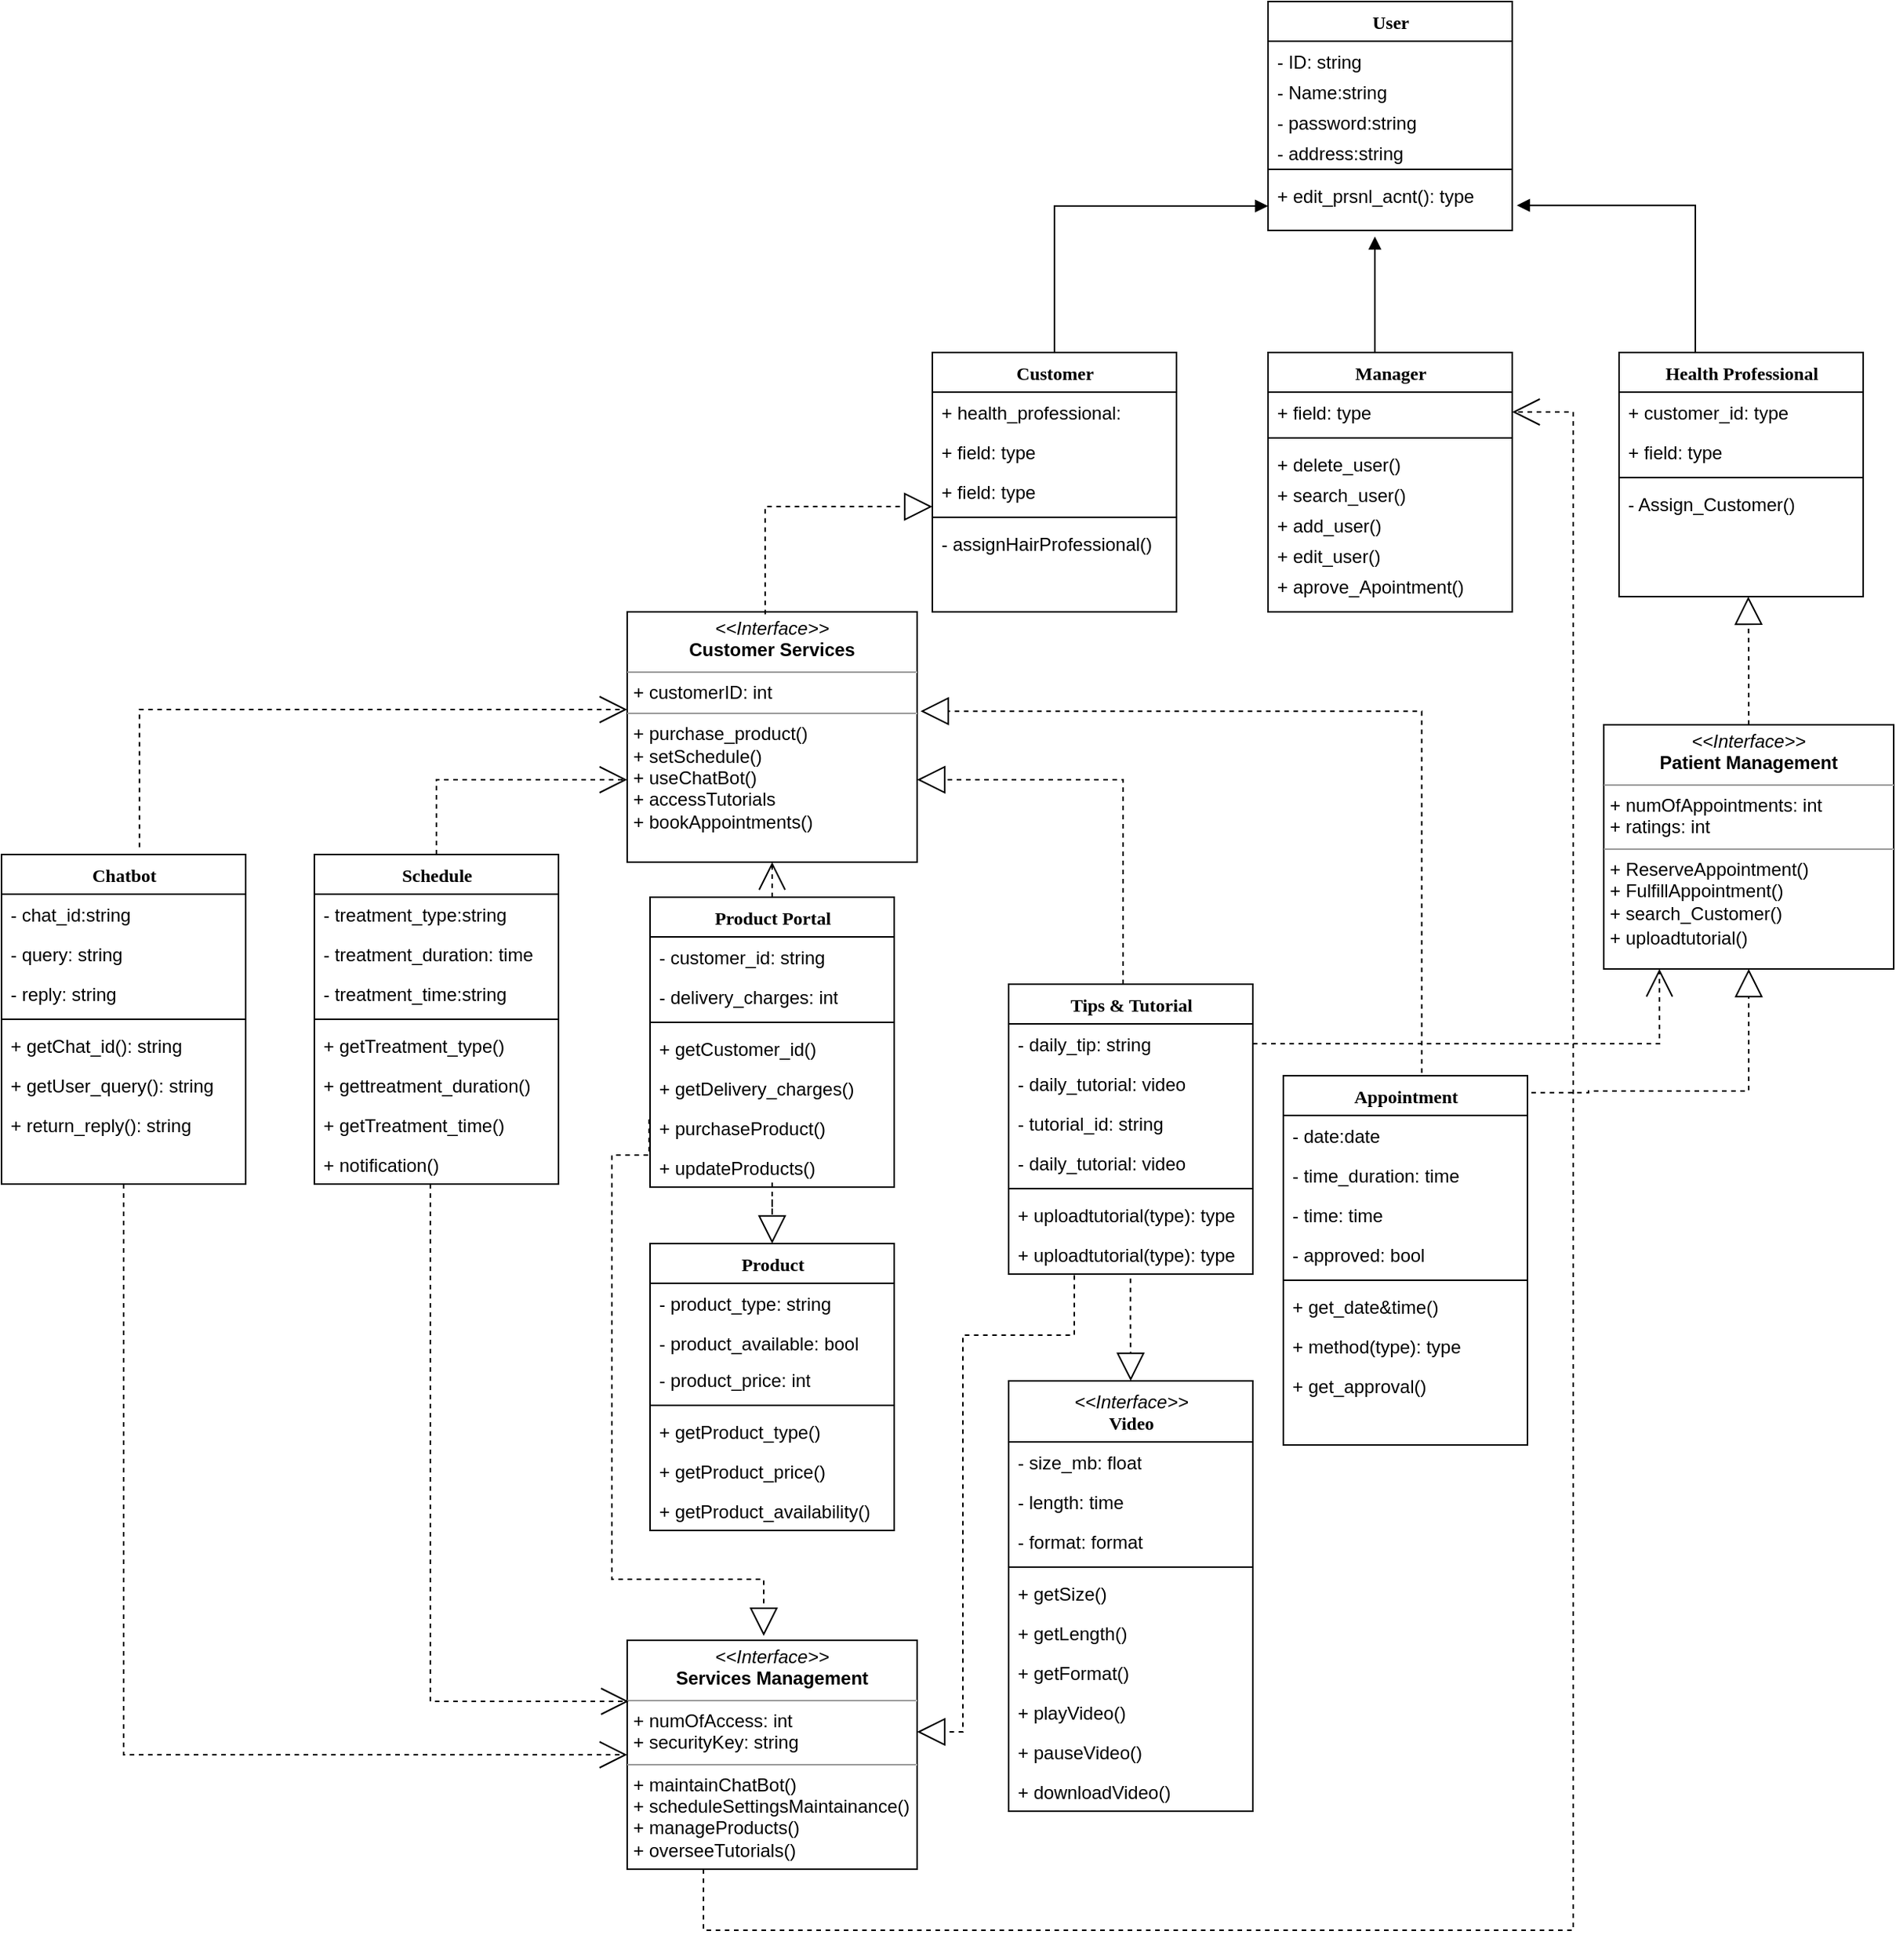 <mxfile version="17.4.2" type="device"><diagram name="Page-1" id="6133507b-19e7-1e82-6fc7-422aa6c4b21f"><mxGraphModel dx="3230" dy="1918" grid="1" gridSize="10" guides="1" tooltips="1" connect="1" arrows="1" fold="1" page="1" pageScale="1" pageWidth="1100" pageHeight="850" background="none" math="0" shadow="0"><root><mxCell id="0"/><mxCell id="1" parent="0"/><mxCell id="b94bc138ca980ef-13" style="edgeStyle=orthogonalEdgeStyle;rounded=0;html=1;dashed=1;labelBackgroundColor=none;startArrow=none;startFill=0;startSize=8;endArrow=open;endFill=0;endSize=16;fontFamily=Verdana;fontSize=12;" parent="1" source="235556782a83e6d0-1" target="b94bc138ca980ef-1" edge="1"><mxGeometry relative="1" as="geometry"><Array as="points"><mxPoint x="115" y="336"/></Array></mxGeometry></mxCell><mxCell id="235556782a83e6d0-1" value="Schedule" style="swimlane;html=1;fontStyle=1;align=center;verticalAlign=top;childLayout=stackLayout;horizontal=1;startSize=26;horizontalStack=0;resizeParent=1;resizeLast=0;collapsible=1;marginBottom=0;swimlaneFillColor=#ffffff;rounded=0;shadow=0;comic=0;labelBackgroundColor=none;strokeWidth=1;fillColor=none;fontFamily=Verdana;fontSize=12" parent="1" vertex="1"><mxGeometry x="35" y="385" width="160" height="216" as="geometry"/></mxCell><mxCell id="235556782a83e6d0-2" value="- treatment_type:string" style="text;html=1;strokeColor=none;fillColor=none;align=left;verticalAlign=top;spacingLeft=4;spacingRight=4;whiteSpace=wrap;overflow=hidden;rotatable=0;points=[[0,0.5],[1,0.5]];portConstraint=eastwest;" parent="235556782a83e6d0-1" vertex="1"><mxGeometry y="26" width="160" height="26" as="geometry"/></mxCell><mxCell id="235556782a83e6d0-3" value="- treatment_duration: time" style="text;html=1;strokeColor=none;fillColor=none;align=left;verticalAlign=top;spacingLeft=4;spacingRight=4;whiteSpace=wrap;overflow=hidden;rotatable=0;points=[[0,0.5],[1,0.5]];portConstraint=eastwest;" parent="235556782a83e6d0-1" vertex="1"><mxGeometry y="52" width="160" height="26" as="geometry"/></mxCell><mxCell id="SAJhgn7mND8M64vDgkWB-83" value="- treatment_time:string" style="text;html=1;strokeColor=none;fillColor=none;align=left;verticalAlign=top;spacingLeft=4;spacingRight=4;whiteSpace=wrap;overflow=hidden;rotatable=0;points=[[0,0.5],[1,0.5]];portConstraint=eastwest;" parent="235556782a83e6d0-1" vertex="1"><mxGeometry y="78" width="160" height="26" as="geometry"/></mxCell><mxCell id="235556782a83e6d0-6" value="" style="line;html=1;strokeWidth=1;fillColor=none;align=left;verticalAlign=middle;spacingTop=-1;spacingLeft=3;spacingRight=3;rotatable=0;labelPosition=right;points=[];portConstraint=eastwest;" parent="235556782a83e6d0-1" vertex="1"><mxGeometry y="104" width="160" height="8" as="geometry"/></mxCell><mxCell id="SAJhgn7mND8M64vDgkWB-84" value="+ getTreatment_type()" style="text;html=1;strokeColor=none;fillColor=none;align=left;verticalAlign=top;spacingLeft=4;spacingRight=4;whiteSpace=wrap;overflow=hidden;rotatable=0;points=[[0,0.5],[1,0.5]];portConstraint=eastwest;" parent="235556782a83e6d0-1" vertex="1"><mxGeometry y="112" width="160" height="26" as="geometry"/></mxCell><mxCell id="SAJhgn7mND8M64vDgkWB-85" value="+ gettreatment_duration()" style="text;html=1;strokeColor=none;fillColor=none;align=left;verticalAlign=top;spacingLeft=4;spacingRight=4;whiteSpace=wrap;overflow=hidden;rotatable=0;points=[[0,0.5],[1,0.5]];portConstraint=eastwest;" parent="235556782a83e6d0-1" vertex="1"><mxGeometry y="138" width="160" height="26" as="geometry"/></mxCell><mxCell id="SAJhgn7mND8M64vDgkWB-86" value="+ getTreatment_time()" style="text;html=1;strokeColor=none;fillColor=none;align=left;verticalAlign=top;spacingLeft=4;spacingRight=4;whiteSpace=wrap;overflow=hidden;rotatable=0;points=[[0,0.5],[1,0.5]];portConstraint=eastwest;" parent="235556782a83e6d0-1" vertex="1"><mxGeometry y="164" width="160" height="26" as="geometry"/></mxCell><mxCell id="235556782a83e6d0-7" value="+ notification()" style="text;html=1;strokeColor=none;fillColor=none;align=left;verticalAlign=top;spacingLeft=4;spacingRight=4;whiteSpace=wrap;overflow=hidden;rotatable=0;points=[[0,0.5],[1,0.5]];portConstraint=eastwest;" parent="235556782a83e6d0-1" vertex="1"><mxGeometry y="190" width="160" height="26" as="geometry"/></mxCell><mxCell id="78961159f06e98e8-43" value="Appointment" style="swimlane;html=1;fontStyle=1;align=center;verticalAlign=top;childLayout=stackLayout;horizontal=1;startSize=26;horizontalStack=0;resizeParent=1;resizeLast=0;collapsible=1;marginBottom=0;swimlaneFillColor=#ffffff;rounded=0;shadow=0;comic=0;labelBackgroundColor=none;strokeWidth=1;fillColor=none;fontFamily=Verdana;fontSize=12" parent="1" vertex="1"><mxGeometry x="670" y="530" width="160" height="242" as="geometry"/></mxCell><mxCell id="78961159f06e98e8-44" value="- date:date&amp;nbsp;" style="text;html=1;strokeColor=none;fillColor=none;align=left;verticalAlign=top;spacingLeft=4;spacingRight=4;whiteSpace=wrap;overflow=hidden;rotatable=0;points=[[0,0.5],[1,0.5]];portConstraint=eastwest;" parent="78961159f06e98e8-43" vertex="1"><mxGeometry y="26" width="160" height="26" as="geometry"/></mxCell><mxCell id="78961159f06e98e8-45" value="- time_duration: time" style="text;html=1;strokeColor=none;fillColor=none;align=left;verticalAlign=top;spacingLeft=4;spacingRight=4;whiteSpace=wrap;overflow=hidden;rotatable=0;points=[[0,0.5],[1,0.5]];portConstraint=eastwest;" parent="78961159f06e98e8-43" vertex="1"><mxGeometry y="52" width="160" height="26" as="geometry"/></mxCell><mxCell id="SAJhgn7mND8M64vDgkWB-46" value="- time: time" style="text;html=1;strokeColor=none;fillColor=none;align=left;verticalAlign=top;spacingLeft=4;spacingRight=4;whiteSpace=wrap;overflow=hidden;rotatable=0;points=[[0,0.5],[1,0.5]];portConstraint=eastwest;" parent="78961159f06e98e8-43" vertex="1"><mxGeometry y="78" width="160" height="26" as="geometry"/></mxCell><mxCell id="SAJhgn7mND8M64vDgkWB-48" value="- approved: bool" style="text;html=1;strokeColor=none;fillColor=none;align=left;verticalAlign=top;spacingLeft=4;spacingRight=4;whiteSpace=wrap;overflow=hidden;rotatable=0;points=[[0,0.5],[1,0.5]];portConstraint=eastwest;" parent="78961159f06e98e8-43" vertex="1"><mxGeometry y="104" width="160" height="26" as="geometry"/></mxCell><mxCell id="78961159f06e98e8-51" value="" style="line;html=1;strokeWidth=1;fillColor=none;align=left;verticalAlign=middle;spacingTop=-1;spacingLeft=3;spacingRight=3;rotatable=0;labelPosition=right;points=[];portConstraint=eastwest;" parent="78961159f06e98e8-43" vertex="1"><mxGeometry y="130" width="160" height="8" as="geometry"/></mxCell><mxCell id="78961159f06e98e8-52" value="+ get_date&amp;amp;time()" style="text;html=1;strokeColor=none;fillColor=none;align=left;verticalAlign=top;spacingLeft=4;spacingRight=4;whiteSpace=wrap;overflow=hidden;rotatable=0;points=[[0,0.5],[1,0.5]];portConstraint=eastwest;" parent="78961159f06e98e8-43" vertex="1"><mxGeometry y="138" width="160" height="26" as="geometry"/></mxCell><mxCell id="b94bc138ca980ef-2" value="+ method(type): type" style="text;html=1;strokeColor=none;fillColor=none;align=left;verticalAlign=top;spacingLeft=4;spacingRight=4;whiteSpace=wrap;overflow=hidden;rotatable=0;points=[[0,0.5],[1,0.5]];portConstraint=eastwest;" parent="78961159f06e98e8-43" vertex="1"><mxGeometry y="164" width="160" height="26" as="geometry"/></mxCell><mxCell id="b94bc138ca980ef-3" value="+ get_approval()" style="text;html=1;strokeColor=none;fillColor=none;align=left;verticalAlign=top;spacingLeft=4;spacingRight=4;whiteSpace=wrap;overflow=hidden;rotatable=0;points=[[0,0.5],[1,0.5]];portConstraint=eastwest;" parent="78961159f06e98e8-43" vertex="1"><mxGeometry y="190" width="160" height="26" as="geometry"/></mxCell><mxCell id="b94bc138ca980ef-12" style="edgeStyle=orthogonalEdgeStyle;rounded=0;html=1;dashed=1;labelBackgroundColor=none;startArrow=none;startFill=0;startSize=8;endArrow=open;endFill=0;endSize=16;fontFamily=Verdana;fontSize=12;" parent="1" source="78961159f06e98e8-69" target="b94bc138ca980ef-1" edge="1"><mxGeometry relative="1" as="geometry"/></mxCell><mxCell id="78961159f06e98e8-69" value="Product Portal" style="swimlane;html=1;fontStyle=1;align=center;verticalAlign=top;childLayout=stackLayout;horizontal=1;startSize=26;horizontalStack=0;resizeParent=1;resizeLast=0;collapsible=1;marginBottom=0;swimlaneFillColor=#ffffff;rounded=0;shadow=0;comic=0;labelBackgroundColor=none;strokeWidth=1;fillColor=none;fontFamily=Verdana;fontSize=12" parent="1" vertex="1"><mxGeometry x="255" y="413" width="160" height="190" as="geometry"/></mxCell><mxCell id="SAJhgn7mND8M64vDgkWB-41" value="- customer_id: string" style="text;html=1;strokeColor=none;fillColor=none;align=left;verticalAlign=top;spacingLeft=4;spacingRight=4;whiteSpace=wrap;overflow=hidden;rotatable=0;points=[[0,0.5],[1,0.5]];portConstraint=eastwest;" parent="78961159f06e98e8-69" vertex="1"><mxGeometry y="26" width="160" height="26" as="geometry"/></mxCell><mxCell id="SAJhgn7mND8M64vDgkWB-87" value="- delivery_charges: int" style="text;html=1;strokeColor=none;fillColor=none;align=left;verticalAlign=top;spacingLeft=4;spacingRight=4;whiteSpace=wrap;overflow=hidden;rotatable=0;points=[[0,0.5],[1,0.5]];portConstraint=eastwest;" parent="78961159f06e98e8-69" vertex="1"><mxGeometry y="52" width="160" height="26" as="geometry"/></mxCell><mxCell id="78961159f06e98e8-77" value="" style="line;html=1;strokeWidth=1;fillColor=none;align=left;verticalAlign=middle;spacingTop=-1;spacingLeft=3;spacingRight=3;rotatable=0;labelPosition=right;points=[];portConstraint=eastwest;" parent="78961159f06e98e8-69" vertex="1"><mxGeometry y="78" width="160" height="8" as="geometry"/></mxCell><mxCell id="SAJhgn7mND8M64vDgkWB-90" value="+ getCustomer_id()" style="text;html=1;strokeColor=none;fillColor=none;align=left;verticalAlign=top;spacingLeft=4;spacingRight=4;whiteSpace=wrap;overflow=hidden;rotatable=0;points=[[0,0.5],[1,0.5]];portConstraint=eastwest;" parent="78961159f06e98e8-69" vertex="1"><mxGeometry y="86" width="160" height="26" as="geometry"/></mxCell><mxCell id="SAJhgn7mND8M64vDgkWB-88" value="+ getDelivery_charges()" style="text;html=1;strokeColor=none;fillColor=none;align=left;verticalAlign=top;spacingLeft=4;spacingRight=4;whiteSpace=wrap;overflow=hidden;rotatable=0;points=[[0,0.5],[1,0.5]];portConstraint=eastwest;" parent="78961159f06e98e8-69" vertex="1"><mxGeometry y="112" width="160" height="26" as="geometry"/></mxCell><mxCell id="qt4i3fewGOeBp_hVppGC-7" value="+ purchaseProduct()" style="text;html=1;strokeColor=none;fillColor=none;align=left;verticalAlign=top;spacingLeft=4;spacingRight=4;whiteSpace=wrap;overflow=hidden;rotatable=0;points=[[0,0.5],[1,0.5]];portConstraint=eastwest;" vertex="1" parent="78961159f06e98e8-69"><mxGeometry y="138" width="160" height="26" as="geometry"/></mxCell><mxCell id="qt4i3fewGOeBp_hVppGC-8" value="+ updateProducts()" style="text;html=1;strokeColor=none;fillColor=none;align=left;verticalAlign=top;spacingLeft=4;spacingRight=4;whiteSpace=wrap;overflow=hidden;rotatable=0;points=[[0,0.5],[1,0.5]];portConstraint=eastwest;" vertex="1" parent="78961159f06e98e8-69"><mxGeometry y="164" width="160" height="26" as="geometry"/></mxCell><mxCell id="b94bc138ca980ef-11" style="edgeStyle=orthogonalEdgeStyle;rounded=0;html=1;dashed=1;labelBackgroundColor=none;startArrow=none;startFill=0;startSize=8;endArrow=block;endFill=0;endSize=16;fontFamily=Verdana;fontSize=12;" parent="1" source="78961159f06e98e8-108" target="b94bc138ca980ef-1" edge="1"><mxGeometry relative="1" as="geometry"><Array as="points"><mxPoint x="565" y="336"/></Array></mxGeometry></mxCell><mxCell id="78961159f06e98e8-108" value="Tips &amp;amp; Tutorial" style="swimlane;html=1;fontStyle=1;align=center;verticalAlign=top;childLayout=stackLayout;horizontal=1;startSize=26;horizontalStack=0;resizeParent=1;resizeLast=0;collapsible=1;marginBottom=0;swimlaneFillColor=#ffffff;rounded=0;shadow=0;comic=0;labelBackgroundColor=none;strokeWidth=1;fillColor=none;fontFamily=Verdana;fontSize=12" parent="1" vertex="1"><mxGeometry x="490" y="470" width="160" height="190" as="geometry"/></mxCell><mxCell id="78961159f06e98e8-109" value="- daily_tip: string" style="text;html=1;strokeColor=none;fillColor=none;align=left;verticalAlign=top;spacingLeft=4;spacingRight=4;whiteSpace=wrap;overflow=hidden;rotatable=0;points=[[0,0.5],[1,0.5]];portConstraint=eastwest;" parent="78961159f06e98e8-108" vertex="1"><mxGeometry y="26" width="160" height="26" as="geometry"/></mxCell><mxCell id="78961159f06e98e8-110" value="- daily_tutorial: video" style="text;html=1;strokeColor=none;fillColor=none;align=left;verticalAlign=top;spacingLeft=4;spacingRight=4;whiteSpace=wrap;overflow=hidden;rotatable=0;points=[[0,0.5],[1,0.5]];portConstraint=eastwest;" parent="78961159f06e98e8-108" vertex="1"><mxGeometry y="52" width="160" height="26" as="geometry"/></mxCell><mxCell id="SAJhgn7mND8M64vDgkWB-50" value="- tutorial_id: string" style="text;html=1;strokeColor=none;fillColor=none;align=left;verticalAlign=top;spacingLeft=4;spacingRight=4;whiteSpace=wrap;overflow=hidden;rotatable=0;points=[[0,0.5],[1,0.5]];portConstraint=eastwest;" parent="78961159f06e98e8-108" vertex="1"><mxGeometry y="78" width="160" height="26" as="geometry"/></mxCell><mxCell id="SAJhgn7mND8M64vDgkWB-49" value="- daily_tutorial: video" style="text;html=1;strokeColor=none;fillColor=none;align=left;verticalAlign=top;spacingLeft=4;spacingRight=4;whiteSpace=wrap;overflow=hidden;rotatable=0;points=[[0,0.5],[1,0.5]];portConstraint=eastwest;" parent="78961159f06e98e8-108" vertex="1"><mxGeometry y="104" width="160" height="26" as="geometry"/></mxCell><mxCell id="78961159f06e98e8-116" value="" style="line;html=1;strokeWidth=1;fillColor=none;align=left;verticalAlign=middle;spacingTop=-1;spacingLeft=3;spacingRight=3;rotatable=0;labelPosition=right;points=[];portConstraint=eastwest;" parent="78961159f06e98e8-108" vertex="1"><mxGeometry y="130" width="160" height="8" as="geometry"/></mxCell><mxCell id="78961159f06e98e8-117" value="+ uploadtutorial(type): type" style="text;html=1;strokeColor=none;fillColor=none;align=left;verticalAlign=top;spacingLeft=4;spacingRight=4;whiteSpace=wrap;overflow=hidden;rotatable=0;points=[[0,0.5],[1,0.5]];portConstraint=eastwest;" parent="78961159f06e98e8-108" vertex="1"><mxGeometry y="138" width="160" height="26" as="geometry"/></mxCell><mxCell id="SAJhgn7mND8M64vDgkWB-51" value="+ uploadtutorial(type): type" style="text;html=1;strokeColor=none;fillColor=none;align=left;verticalAlign=top;spacingLeft=4;spacingRight=4;whiteSpace=wrap;overflow=hidden;rotatable=0;points=[[0,0.5],[1,0.5]];portConstraint=eastwest;" parent="78961159f06e98e8-108" vertex="1"><mxGeometry y="164" width="160" height="26" as="geometry"/></mxCell><mxCell id="b94bc138ca980ef-1" value="&lt;p style=&quot;margin: 0px ; margin-top: 4px ; text-align: center&quot;&gt;&lt;i&gt;&amp;lt;&amp;lt;Interface&amp;gt;&amp;gt;&lt;/i&gt;&lt;br&gt;&lt;b&gt;Customer Services&lt;/b&gt;&lt;/p&gt;&lt;hr size=&quot;1&quot;&gt;&lt;p style=&quot;margin: 0px ; margin-left: 4px&quot;&gt;+ customerID: int&lt;br&gt;&lt;/p&gt;&lt;hr size=&quot;1&quot;&gt;&lt;p style=&quot;margin: 0px ; margin-left: 4px&quot;&gt;+ purchase_product()&lt;br&gt;+ setSchedule()&lt;/p&gt;&lt;p style=&quot;margin: 0px ; margin-left: 4px&quot;&gt;+ useChatBot()&lt;/p&gt;&lt;p style=&quot;margin: 0px ; margin-left: 4px&quot;&gt;+ accessTutorials&lt;/p&gt;&lt;p style=&quot;margin: 0px ; margin-left: 4px&quot;&gt;+ bookAppointments()&lt;/p&gt;" style="verticalAlign=top;align=left;overflow=fill;fontSize=12;fontFamily=Helvetica;html=1;rounded=0;shadow=0;comic=0;labelBackgroundColor=none;strokeWidth=1" parent="1" vertex="1"><mxGeometry x="240" y="226" width="190" height="164" as="geometry"/></mxCell><mxCell id="SAJhgn7mND8M64vDgkWB-8" value="Customer" style="swimlane;html=1;fontStyle=1;align=center;verticalAlign=top;childLayout=stackLayout;horizontal=1;startSize=26;horizontalStack=0;resizeParent=1;resizeLast=0;collapsible=1;marginBottom=0;swimlaneFillColor=#ffffff;rounded=0;shadow=0;comic=0;labelBackgroundColor=none;strokeWidth=1;fillColor=none;fontFamily=Verdana;fontSize=12" parent="1" vertex="1"><mxGeometry x="440" y="56" width="160" height="170" as="geometry"/></mxCell><mxCell id="SAJhgn7mND8M64vDgkWB-9" value="+ health_professional:&amp;nbsp;" style="text;html=1;strokeColor=none;fillColor=none;align=left;verticalAlign=top;spacingLeft=4;spacingRight=4;whiteSpace=wrap;overflow=hidden;rotatable=0;points=[[0,0.5],[1,0.5]];portConstraint=eastwest;" parent="SAJhgn7mND8M64vDgkWB-8" vertex="1"><mxGeometry y="26" width="160" height="26" as="geometry"/></mxCell><mxCell id="SAJhgn7mND8M64vDgkWB-10" value="+ field: type" style="text;html=1;strokeColor=none;fillColor=none;align=left;verticalAlign=top;spacingLeft=4;spacingRight=4;whiteSpace=wrap;overflow=hidden;rotatable=0;points=[[0,0.5],[1,0.5]];portConstraint=eastwest;" parent="SAJhgn7mND8M64vDgkWB-8" vertex="1"><mxGeometry y="52" width="160" height="26" as="geometry"/></mxCell><mxCell id="SAJhgn7mND8M64vDgkWB-11" value="+ field: type" style="text;html=1;strokeColor=none;fillColor=none;align=left;verticalAlign=top;spacingLeft=4;spacingRight=4;whiteSpace=wrap;overflow=hidden;rotatable=0;points=[[0,0.5],[1,0.5]];portConstraint=eastwest;" parent="SAJhgn7mND8M64vDgkWB-8" vertex="1"><mxGeometry y="78" width="160" height="26" as="geometry"/></mxCell><mxCell id="SAJhgn7mND8M64vDgkWB-12" value="" style="line;html=1;strokeWidth=1;fillColor=none;align=left;verticalAlign=middle;spacingTop=-1;spacingLeft=3;spacingRight=3;rotatable=0;labelPosition=right;points=[];portConstraint=eastwest;" parent="SAJhgn7mND8M64vDgkWB-8" vertex="1"><mxGeometry y="104" width="160" height="8" as="geometry"/></mxCell><mxCell id="SAJhgn7mND8M64vDgkWB-13" value="- assignHairProfessional()" style="text;html=1;strokeColor=none;fillColor=none;align=left;verticalAlign=top;spacingLeft=4;spacingRight=4;whiteSpace=wrap;overflow=hidden;rotatable=0;points=[[0,0.5],[1,0.5]];portConstraint=eastwest;" parent="SAJhgn7mND8M64vDgkWB-8" vertex="1"><mxGeometry y="112" width="160" height="26" as="geometry"/></mxCell><mxCell id="SAJhgn7mND8M64vDgkWB-15" value="Manager" style="swimlane;html=1;fontStyle=1;align=center;verticalAlign=top;childLayout=stackLayout;horizontal=1;startSize=26;horizontalStack=0;resizeParent=1;resizeLast=0;collapsible=1;marginBottom=0;swimlaneFillColor=#ffffff;rounded=0;shadow=0;comic=0;labelBackgroundColor=none;strokeWidth=1;fillColor=none;fontFamily=Verdana;fontSize=12" parent="1" vertex="1"><mxGeometry x="660" y="56" width="160" height="170" as="geometry"/></mxCell><mxCell id="SAJhgn7mND8M64vDgkWB-16" value="+ field: type" style="text;html=1;strokeColor=none;fillColor=none;align=left;verticalAlign=top;spacingLeft=4;spacingRight=4;whiteSpace=wrap;overflow=hidden;rotatable=0;points=[[0,0.5],[1,0.5]];portConstraint=eastwest;" parent="SAJhgn7mND8M64vDgkWB-15" vertex="1"><mxGeometry y="26" width="160" height="26" as="geometry"/></mxCell><mxCell id="SAJhgn7mND8M64vDgkWB-17" value="" style="line;html=1;strokeWidth=1;fillColor=none;align=left;verticalAlign=middle;spacingTop=-1;spacingLeft=3;spacingRight=3;rotatable=0;labelPosition=right;points=[];portConstraint=eastwest;" parent="SAJhgn7mND8M64vDgkWB-15" vertex="1"><mxGeometry y="52" width="160" height="8" as="geometry"/></mxCell><mxCell id="SAJhgn7mND8M64vDgkWB-36" value="+ delete_user()" style="text;html=1;strokeColor=none;fillColor=none;align=left;verticalAlign=top;spacingLeft=4;spacingRight=4;whiteSpace=wrap;overflow=hidden;rotatable=0;points=[[0,0.5],[1,0.5]];portConstraint=eastwest;" parent="SAJhgn7mND8M64vDgkWB-15" vertex="1"><mxGeometry y="60" width="160" height="20" as="geometry"/></mxCell><mxCell id="SAJhgn7mND8M64vDgkWB-37" value="+ search_user()" style="text;html=1;strokeColor=none;fillColor=none;align=left;verticalAlign=top;spacingLeft=4;spacingRight=4;whiteSpace=wrap;overflow=hidden;rotatable=0;points=[[0,0.5],[1,0.5]];portConstraint=eastwest;" parent="SAJhgn7mND8M64vDgkWB-15" vertex="1"><mxGeometry y="80" width="160" height="20" as="geometry"/></mxCell><mxCell id="SAJhgn7mND8M64vDgkWB-31" value="+ add_user()" style="text;html=1;strokeColor=none;fillColor=none;align=left;verticalAlign=top;spacingLeft=4;spacingRight=4;whiteSpace=wrap;overflow=hidden;rotatable=0;points=[[0,0.5],[1,0.5]];portConstraint=eastwest;" parent="SAJhgn7mND8M64vDgkWB-15" vertex="1"><mxGeometry y="100" width="160" height="20" as="geometry"/></mxCell><mxCell id="SAJhgn7mND8M64vDgkWB-30" value="+ edit_user()" style="text;html=1;strokeColor=none;fillColor=none;align=left;verticalAlign=top;spacingLeft=4;spacingRight=4;whiteSpace=wrap;overflow=hidden;rotatable=0;points=[[0,0.5],[1,0.5]];portConstraint=eastwest;" parent="SAJhgn7mND8M64vDgkWB-15" vertex="1"><mxGeometry y="120" width="160" height="20" as="geometry"/></mxCell><mxCell id="SAJhgn7mND8M64vDgkWB-69" value="+ aprove_Apointment()" style="text;html=1;strokeColor=none;fillColor=none;align=left;verticalAlign=top;spacingLeft=4;spacingRight=4;whiteSpace=wrap;overflow=hidden;rotatable=0;points=[[0,0.5],[1,0.5]];portConstraint=eastwest;" parent="SAJhgn7mND8M64vDgkWB-15" vertex="1"><mxGeometry y="140" width="160" height="20" as="geometry"/></mxCell><mxCell id="SAJhgn7mND8M64vDgkWB-19" value="Health Professional" style="swimlane;html=1;fontStyle=1;align=center;verticalAlign=top;childLayout=stackLayout;horizontal=1;startSize=26;horizontalStack=0;resizeParent=1;resizeLast=0;collapsible=1;marginBottom=0;swimlaneFillColor=#ffffff;rounded=0;shadow=0;comic=0;labelBackgroundColor=none;strokeWidth=1;fillColor=none;fontFamily=Verdana;fontSize=12" parent="1" vertex="1"><mxGeometry x="890" y="56" width="160" height="160" as="geometry"/></mxCell><mxCell id="SAJhgn7mND8M64vDgkWB-20" value="+ customer_id: type" style="text;html=1;strokeColor=none;fillColor=none;align=left;verticalAlign=top;spacingLeft=4;spacingRight=4;whiteSpace=wrap;overflow=hidden;rotatable=0;points=[[0,0.5],[1,0.5]];portConstraint=eastwest;" parent="SAJhgn7mND8M64vDgkWB-19" vertex="1"><mxGeometry y="26" width="160" height="26" as="geometry"/></mxCell><mxCell id="SAJhgn7mND8M64vDgkWB-21" value="+ field: type" style="text;html=1;strokeColor=none;fillColor=none;align=left;verticalAlign=top;spacingLeft=4;spacingRight=4;whiteSpace=wrap;overflow=hidden;rotatable=0;points=[[0,0.5],[1,0.5]];portConstraint=eastwest;" parent="SAJhgn7mND8M64vDgkWB-19" vertex="1"><mxGeometry y="52" width="160" height="26" as="geometry"/></mxCell><mxCell id="SAJhgn7mND8M64vDgkWB-22" value="" style="line;html=1;strokeWidth=1;fillColor=none;align=left;verticalAlign=middle;spacingTop=-1;spacingLeft=3;spacingRight=3;rotatable=0;labelPosition=right;points=[];portConstraint=eastwest;" parent="SAJhgn7mND8M64vDgkWB-19" vertex="1"><mxGeometry y="78" width="160" height="8" as="geometry"/></mxCell><mxCell id="SAJhgn7mND8M64vDgkWB-93" value="- Assign_Customer()" style="text;html=1;strokeColor=none;fillColor=none;align=left;verticalAlign=top;spacingLeft=4;spacingRight=4;whiteSpace=wrap;overflow=hidden;rotatable=0;points=[[0,0.5],[1,0.5]];portConstraint=eastwest;" parent="SAJhgn7mND8M64vDgkWB-19" vertex="1"><mxGeometry y="86" width="160" height="26" as="geometry"/></mxCell><mxCell id="SAJhgn7mND8M64vDgkWB-24" value="User" style="swimlane;html=1;fontStyle=1;align=center;verticalAlign=top;childLayout=stackLayout;horizontal=1;startSize=26;horizontalStack=0;resizeParent=1;resizeLast=0;collapsible=1;marginBottom=0;swimlaneFillColor=#ffffff;rounded=0;shadow=0;comic=0;labelBackgroundColor=none;strokeWidth=1;fillColor=none;fontFamily=Verdana;fontSize=12" parent="1" vertex="1"><mxGeometry x="660" y="-174" width="160" height="150" as="geometry"/></mxCell><mxCell id="SAJhgn7mND8M64vDgkWB-25" value="- ID: string" style="text;html=1;strokeColor=none;fillColor=none;align=left;verticalAlign=top;spacingLeft=4;spacingRight=4;whiteSpace=wrap;overflow=hidden;rotatable=0;points=[[0,0.5],[1,0.5]];portConstraint=eastwest;" parent="SAJhgn7mND8M64vDgkWB-24" vertex="1"><mxGeometry y="26" width="160" height="20" as="geometry"/></mxCell><mxCell id="SAJhgn7mND8M64vDgkWB-26" value="- Name:string&amp;nbsp;" style="text;html=1;strokeColor=none;fillColor=none;align=left;verticalAlign=top;spacingLeft=4;spacingRight=4;whiteSpace=wrap;overflow=hidden;rotatable=0;points=[[0,0.5],[1,0.5]];portConstraint=eastwest;" parent="SAJhgn7mND8M64vDgkWB-24" vertex="1"><mxGeometry y="46" width="160" height="20" as="geometry"/></mxCell><mxCell id="SAJhgn7mND8M64vDgkWB-27" value="- password:string&amp;nbsp;" style="text;html=1;strokeColor=none;fillColor=none;align=left;verticalAlign=top;spacingLeft=4;spacingRight=4;whiteSpace=wrap;overflow=hidden;rotatable=0;points=[[0,0.5],[1,0.5]];portConstraint=eastwest;" parent="SAJhgn7mND8M64vDgkWB-24" vertex="1"><mxGeometry y="66" width="160" height="20" as="geometry"/></mxCell><mxCell id="SAJhgn7mND8M64vDgkWB-28" value="- address:string" style="text;html=1;strokeColor=none;fillColor=none;align=left;verticalAlign=top;spacingLeft=4;spacingRight=4;whiteSpace=wrap;overflow=hidden;rotatable=0;points=[[0,0.5],[1,0.5]];portConstraint=eastwest;" parent="SAJhgn7mND8M64vDgkWB-24" vertex="1"><mxGeometry y="86" width="160" height="20" as="geometry"/></mxCell><mxCell id="SAJhgn7mND8M64vDgkWB-29" value="" style="line;html=1;strokeWidth=1;fillColor=none;align=left;verticalAlign=middle;spacingTop=-1;spacingLeft=3;spacingRight=3;rotatable=0;labelPosition=right;points=[];portConstraint=eastwest;" parent="SAJhgn7mND8M64vDgkWB-24" vertex="1"><mxGeometry y="106" width="160" height="8" as="geometry"/></mxCell><mxCell id="SAJhgn7mND8M64vDgkWB-34" value="+ edit_prsnl_acnt(): type" style="text;html=1;strokeColor=none;fillColor=none;align=left;verticalAlign=top;spacingLeft=4;spacingRight=4;whiteSpace=wrap;overflow=hidden;rotatable=0;points=[[0,0.5],[1,0.5]];portConstraint=eastwest;" parent="SAJhgn7mND8M64vDgkWB-24" vertex="1"><mxGeometry y="114" width="160" height="20" as="geometry"/></mxCell><mxCell id="qt4i3fewGOeBp_hVppGC-24" value="" style="endArrow=block;endFill=1;html=1;edgeStyle=orthogonalEdgeStyle;align=left;verticalAlign=top;rounded=0;exitX=0.5;exitY=0;exitDx=0;exitDy=0;" edge="1" parent="SAJhgn7mND8M64vDgkWB-24"><mxGeometry x="-1" relative="1" as="geometry"><mxPoint x="70" y="230" as="sourcePoint"/><mxPoint x="70" y="154" as="targetPoint"/><Array as="points"><mxPoint x="70" y="184"/><mxPoint x="70" y="184"/></Array></mxGeometry></mxCell><mxCell id="SAJhgn7mND8M64vDgkWB-53" value="&lt;i style=&quot;border-color: var(--border-color); font-family: Helvetica; font-weight: 400;&quot;&gt;&amp;lt;&amp;lt;Interface&amp;gt;&amp;gt;&lt;br&gt;&lt;/i&gt;Video" style="swimlane;html=1;fontStyle=1;align=center;verticalAlign=top;childLayout=stackLayout;horizontal=1;startSize=40;horizontalStack=0;resizeParent=1;resizeLast=0;collapsible=1;marginBottom=0;swimlaneFillColor=#ffffff;rounded=0;shadow=0;comic=0;labelBackgroundColor=none;strokeWidth=1;fillColor=none;fontFamily=Verdana;fontSize=12" parent="1" vertex="1"><mxGeometry x="490" y="730" width="160" height="282" as="geometry"/></mxCell><mxCell id="SAJhgn7mND8M64vDgkWB-54" value="- size_mb: float" style="text;html=1;strokeColor=none;fillColor=none;align=left;verticalAlign=top;spacingLeft=4;spacingRight=4;whiteSpace=wrap;overflow=hidden;rotatable=0;points=[[0,0.5],[1,0.5]];portConstraint=eastwest;" parent="SAJhgn7mND8M64vDgkWB-53" vertex="1"><mxGeometry y="40" width="160" height="26" as="geometry"/></mxCell><mxCell id="SAJhgn7mND8M64vDgkWB-59" value="- length: time" style="text;html=1;strokeColor=none;fillColor=none;align=left;verticalAlign=top;spacingLeft=4;spacingRight=4;whiteSpace=wrap;overflow=hidden;rotatable=0;points=[[0,0.5],[1,0.5]];portConstraint=eastwest;" parent="SAJhgn7mND8M64vDgkWB-53" vertex="1"><mxGeometry y="66" width="160" height="26" as="geometry"/></mxCell><mxCell id="SAJhgn7mND8M64vDgkWB-55" value="- format: format" style="text;html=1;strokeColor=none;fillColor=none;align=left;verticalAlign=top;spacingLeft=4;spacingRight=4;whiteSpace=wrap;overflow=hidden;rotatable=0;points=[[0,0.5],[1,0.5]];portConstraint=eastwest;" parent="SAJhgn7mND8M64vDgkWB-53" vertex="1"><mxGeometry y="92" width="160" height="26" as="geometry"/></mxCell><mxCell id="SAJhgn7mND8M64vDgkWB-56" value="" style="line;html=1;strokeWidth=1;fillColor=none;align=left;verticalAlign=middle;spacingTop=-1;spacingLeft=3;spacingRight=3;rotatable=0;labelPosition=right;points=[];portConstraint=eastwest;" parent="SAJhgn7mND8M64vDgkWB-53" vertex="1"><mxGeometry y="118" width="160" height="8" as="geometry"/></mxCell><mxCell id="SAJhgn7mND8M64vDgkWB-57" value="+ getSize()" style="text;html=1;strokeColor=none;fillColor=none;align=left;verticalAlign=top;spacingLeft=4;spacingRight=4;whiteSpace=wrap;overflow=hidden;rotatable=0;points=[[0,0.5],[1,0.5]];portConstraint=eastwest;" parent="SAJhgn7mND8M64vDgkWB-53" vertex="1"><mxGeometry y="126" width="160" height="26" as="geometry"/></mxCell><mxCell id="SAJhgn7mND8M64vDgkWB-60" value="+ getLength()" style="text;html=1;strokeColor=none;fillColor=none;align=left;verticalAlign=top;spacingLeft=4;spacingRight=4;whiteSpace=wrap;overflow=hidden;rotatable=0;points=[[0,0.5],[1,0.5]];portConstraint=eastwest;" parent="SAJhgn7mND8M64vDgkWB-53" vertex="1"><mxGeometry y="152" width="160" height="26" as="geometry"/></mxCell><mxCell id="SAJhgn7mND8M64vDgkWB-61" value="+ getFormat()" style="text;html=1;strokeColor=none;fillColor=none;align=left;verticalAlign=top;spacingLeft=4;spacingRight=4;whiteSpace=wrap;overflow=hidden;rotatable=0;points=[[0,0.5],[1,0.5]];portConstraint=eastwest;" parent="SAJhgn7mND8M64vDgkWB-53" vertex="1"><mxGeometry y="178" width="160" height="26" as="geometry"/></mxCell><mxCell id="SAJhgn7mND8M64vDgkWB-100" value="+ playVideo()" style="text;html=1;strokeColor=none;fillColor=none;align=left;verticalAlign=top;spacingLeft=4;spacingRight=4;whiteSpace=wrap;overflow=hidden;rotatable=0;points=[[0,0.5],[1,0.5]];portConstraint=eastwest;" parent="SAJhgn7mND8M64vDgkWB-53" vertex="1"><mxGeometry y="204" width="160" height="26" as="geometry"/></mxCell><mxCell id="SAJhgn7mND8M64vDgkWB-101" value="+ pauseVideo()" style="text;html=1;strokeColor=none;fillColor=none;align=left;verticalAlign=top;spacingLeft=4;spacingRight=4;whiteSpace=wrap;overflow=hidden;rotatable=0;points=[[0,0.5],[1,0.5]];portConstraint=eastwest;" parent="SAJhgn7mND8M64vDgkWB-53" vertex="1"><mxGeometry y="230" width="160" height="26" as="geometry"/></mxCell><mxCell id="SAJhgn7mND8M64vDgkWB-102" value="+ downloadVideo()" style="text;html=1;strokeColor=none;fillColor=none;align=left;verticalAlign=top;spacingLeft=4;spacingRight=4;whiteSpace=wrap;overflow=hidden;rotatable=0;points=[[0,0.5],[1,0.5]];portConstraint=eastwest;" parent="SAJhgn7mND8M64vDgkWB-53" vertex="1"><mxGeometry y="256" width="160" height="26" as="geometry"/></mxCell><mxCell id="SAJhgn7mND8M64vDgkWB-63" value="Chatbot" style="swimlane;html=1;fontStyle=1;align=center;verticalAlign=top;childLayout=stackLayout;horizontal=1;startSize=26;horizontalStack=0;resizeParent=1;resizeLast=0;collapsible=1;marginBottom=0;swimlaneFillColor=#ffffff;rounded=0;shadow=0;comic=0;labelBackgroundColor=none;strokeWidth=1;fillColor=none;fontFamily=Verdana;fontSize=12" parent="1" vertex="1"><mxGeometry x="-170" y="385" width="160" height="216" as="geometry"/></mxCell><mxCell id="SAJhgn7mND8M64vDgkWB-64" value="- chat_id:string&amp;nbsp;" style="text;html=1;strokeColor=none;fillColor=none;align=left;verticalAlign=top;spacingLeft=4;spacingRight=4;whiteSpace=wrap;overflow=hidden;rotatable=0;points=[[0,0.5],[1,0.5]];portConstraint=eastwest;" parent="SAJhgn7mND8M64vDgkWB-63" vertex="1"><mxGeometry y="26" width="160" height="26" as="geometry"/></mxCell><mxCell id="SAJhgn7mND8M64vDgkWB-65" value="- query: string" style="text;html=1;strokeColor=none;fillColor=none;align=left;verticalAlign=top;spacingLeft=4;spacingRight=4;whiteSpace=wrap;overflow=hidden;rotatable=0;points=[[0,0.5],[1,0.5]];portConstraint=eastwest;" parent="SAJhgn7mND8M64vDgkWB-63" vertex="1"><mxGeometry y="52" width="160" height="26" as="geometry"/></mxCell><mxCell id="SAJhgn7mND8M64vDgkWB-80" value="- reply: string" style="text;html=1;strokeColor=none;fillColor=none;align=left;verticalAlign=top;spacingLeft=4;spacingRight=4;whiteSpace=wrap;overflow=hidden;rotatable=0;points=[[0,0.5],[1,0.5]];portConstraint=eastwest;" parent="SAJhgn7mND8M64vDgkWB-63" vertex="1"><mxGeometry y="78" width="160" height="26" as="geometry"/></mxCell><mxCell id="SAJhgn7mND8M64vDgkWB-66" value="" style="line;html=1;strokeWidth=1;fillColor=none;align=left;verticalAlign=middle;spacingTop=-1;spacingLeft=3;spacingRight=3;rotatable=0;labelPosition=right;points=[];portConstraint=eastwest;" parent="SAJhgn7mND8M64vDgkWB-63" vertex="1"><mxGeometry y="104" width="160" height="8" as="geometry"/></mxCell><mxCell id="SAJhgn7mND8M64vDgkWB-67" value="+ getChat_id(): string" style="text;html=1;strokeColor=none;fillColor=none;align=left;verticalAlign=top;spacingLeft=4;spacingRight=4;whiteSpace=wrap;overflow=hidden;rotatable=0;points=[[0,0.5],[1,0.5]];portConstraint=eastwest;" parent="SAJhgn7mND8M64vDgkWB-63" vertex="1"><mxGeometry y="112" width="160" height="26" as="geometry"/></mxCell><mxCell id="SAJhgn7mND8M64vDgkWB-81" value="+ getUser_query(): string" style="text;html=1;strokeColor=none;fillColor=none;align=left;verticalAlign=top;spacingLeft=4;spacingRight=4;whiteSpace=wrap;overflow=hidden;rotatable=0;points=[[0,0.5],[1,0.5]];portConstraint=eastwest;" parent="SAJhgn7mND8M64vDgkWB-63" vertex="1"><mxGeometry y="138" width="160" height="26" as="geometry"/></mxCell><mxCell id="SAJhgn7mND8M64vDgkWB-82" value="+ return_reply(): string" style="text;html=1;strokeColor=none;fillColor=none;align=left;verticalAlign=top;spacingLeft=4;spacingRight=4;whiteSpace=wrap;overflow=hidden;rotatable=0;points=[[0,0.5],[1,0.5]];portConstraint=eastwest;" parent="SAJhgn7mND8M64vDgkWB-63" vertex="1"><mxGeometry y="164" width="160" height="26" as="geometry"/></mxCell><mxCell id="SAJhgn7mND8M64vDgkWB-70" value="Product" style="swimlane;html=1;fontStyle=1;align=center;verticalAlign=top;childLayout=stackLayout;horizontal=1;startSize=26;horizontalStack=0;resizeParent=1;resizeLast=0;collapsible=1;marginBottom=0;swimlaneFillColor=#ffffff;rounded=0;shadow=0;comic=0;labelBackgroundColor=none;strokeWidth=1;fillColor=none;fontFamily=Verdana;fontSize=12" parent="1" vertex="1"><mxGeometry x="255" y="640" width="160" height="188" as="geometry"/></mxCell><mxCell id="SAJhgn7mND8M64vDgkWB-71" value="- product_type: string" style="text;html=1;strokeColor=none;fillColor=none;align=left;verticalAlign=top;spacingLeft=4;spacingRight=4;whiteSpace=wrap;overflow=hidden;rotatable=0;points=[[0,0.5],[1,0.5]];portConstraint=eastwest;" parent="SAJhgn7mND8M64vDgkWB-70" vertex="1"><mxGeometry y="26" width="160" height="26" as="geometry"/></mxCell><mxCell id="SAJhgn7mND8M64vDgkWB-73" value="- product_available: bool" style="text;html=1;strokeColor=none;fillColor=none;align=left;verticalAlign=top;spacingLeft=4;spacingRight=4;whiteSpace=wrap;overflow=hidden;rotatable=0;points=[[0,0.5],[1,0.5]];portConstraint=eastwest;" parent="SAJhgn7mND8M64vDgkWB-70" vertex="1"><mxGeometry y="52" width="160" height="24" as="geometry"/></mxCell><mxCell id="SAJhgn7mND8M64vDgkWB-72" value="- product_price: int" style="text;html=1;strokeColor=none;fillColor=none;align=left;verticalAlign=top;spacingLeft=4;spacingRight=4;whiteSpace=wrap;overflow=hidden;rotatable=0;points=[[0,0.5],[1,0.5]];portConstraint=eastwest;" parent="SAJhgn7mND8M64vDgkWB-70" vertex="1"><mxGeometry y="76" width="160" height="26" as="geometry"/></mxCell><mxCell id="SAJhgn7mND8M64vDgkWB-75" value="" style="line;html=1;strokeWidth=1;fillColor=none;align=left;verticalAlign=middle;spacingTop=-1;spacingLeft=3;spacingRight=3;rotatable=0;labelPosition=right;points=[];portConstraint=eastwest;" parent="SAJhgn7mND8M64vDgkWB-70" vertex="1"><mxGeometry y="102" width="160" height="8" as="geometry"/></mxCell><mxCell id="SAJhgn7mND8M64vDgkWB-79" value="+ getProduct_type()" style="text;html=1;strokeColor=none;fillColor=none;align=left;verticalAlign=top;spacingLeft=4;spacingRight=4;whiteSpace=wrap;overflow=hidden;rotatable=0;points=[[0,0.5],[1,0.5]];portConstraint=eastwest;" parent="SAJhgn7mND8M64vDgkWB-70" vertex="1"><mxGeometry y="110" width="160" height="26" as="geometry"/></mxCell><mxCell id="SAJhgn7mND8M64vDgkWB-76" value="+ getProduct_price()" style="text;html=1;strokeColor=none;fillColor=none;align=left;verticalAlign=top;spacingLeft=4;spacingRight=4;whiteSpace=wrap;overflow=hidden;rotatable=0;points=[[0,0.5],[1,0.5]];portConstraint=eastwest;" parent="SAJhgn7mND8M64vDgkWB-70" vertex="1"><mxGeometry y="136" width="160" height="26" as="geometry"/></mxCell><mxCell id="SAJhgn7mND8M64vDgkWB-78" value="+ getProduct_availability()" style="text;html=1;strokeColor=none;fillColor=none;align=left;verticalAlign=top;spacingLeft=4;spacingRight=4;whiteSpace=wrap;overflow=hidden;rotatable=0;points=[[0,0.5],[1,0.5]];portConstraint=eastwest;" parent="SAJhgn7mND8M64vDgkWB-70" vertex="1"><mxGeometry y="162" width="160" height="26" as="geometry"/></mxCell><mxCell id="SAJhgn7mND8M64vDgkWB-95" style="edgeStyle=orthogonalEdgeStyle;rounded=0;html=1;dashed=1;labelBackgroundColor=none;startArrow=none;startFill=0;startSize=8;endArrow=block;endFill=0;endSize=16;fontFamily=Verdana;fontSize=12;exitX=0.476;exitY=0.01;exitDx=0;exitDy=0;exitPerimeter=0;entryX=0;entryY=0.885;entryDx=0;entryDy=0;entryPerimeter=0;" parent="1" source="b94bc138ca980ef-1" target="SAJhgn7mND8M64vDgkWB-11" edge="1"><mxGeometry relative="1" as="geometry"><Array as="points"/><mxPoint x="330" y="226" as="sourcePoint"/><mxPoint x="330" y="157" as="targetPoint"/></mxGeometry></mxCell><mxCell id="SAJhgn7mND8M64vDgkWB-104" style="edgeStyle=orthogonalEdgeStyle;rounded=0;html=1;dashed=1;labelBackgroundColor=none;startArrow=none;startFill=0;startSize=8;endArrow=block;endFill=0;endSize=16;fontFamily=Verdana;fontSize=12;exitX=0.499;exitY=1.111;exitDx=0;exitDy=0;exitPerimeter=0;entryX=0.5;entryY=0;entryDx=0;entryDy=0;" parent="1" source="SAJhgn7mND8M64vDgkWB-51" target="SAJhgn7mND8M64vDgkWB-53" edge="1"><mxGeometry relative="1" as="geometry"><Array as="points"><mxPoint x="570" y="690"/><mxPoint x="570" y="690"/></Array><mxPoint x="765" y="710" as="sourcePoint"/><mxPoint x="620" y="700" as="targetPoint"/></mxGeometry></mxCell><mxCell id="SAJhgn7mND8M64vDgkWB-105" style="edgeStyle=orthogonalEdgeStyle;rounded=0;html=1;dashed=1;labelBackgroundColor=none;startArrow=none;startFill=0;startSize=8;endArrow=block;endFill=0;endSize=16;fontFamily=Verdana;fontSize=12;entryX=0.5;entryY=0;entryDx=0;entryDy=0;" parent="1" target="SAJhgn7mND8M64vDgkWB-70" edge="1"><mxGeometry relative="1" as="geometry"><Array as="points"><mxPoint x="335" y="610"/><mxPoint x="335" y="610"/></Array><mxPoint x="335" y="620" as="sourcePoint"/><mxPoint x="334.77" y="668" as="targetPoint"/></mxGeometry></mxCell><mxCell id="SAJhgn7mND8M64vDgkWB-106" style="edgeStyle=orthogonalEdgeStyle;rounded=0;html=1;dashed=1;labelBackgroundColor=none;startArrow=none;startFill=0;startSize=8;endArrow=block;endFill=0;endSize=16;fontFamily=Verdana;fontSize=12;exitX=0.567;exitY=-0.008;exitDx=0;exitDy=0;exitPerimeter=0;entryX=1.012;entryY=0.397;entryDx=0;entryDy=0;entryPerimeter=0;" parent="1" source="78961159f06e98e8-43" target="b94bc138ca980ef-1" edge="1"><mxGeometry relative="1" as="geometry"><Array as="points"><mxPoint x="761" y="291"/></Array><mxPoint x="575" y="400" as="sourcePoint"/><mxPoint x="450" y="310" as="targetPoint"/></mxGeometry></mxCell><mxCell id="SAJhgn7mND8M64vDgkWB-107" style="edgeStyle=orthogonalEdgeStyle;rounded=0;html=1;dashed=1;labelBackgroundColor=none;startArrow=none;startFill=0;startSize=8;endArrow=open;endFill=0;endSize=16;fontFamily=Verdana;fontSize=12;exitX=0.565;exitY=-0.022;exitDx=0;exitDy=0;exitPerimeter=0;" parent="1" source="SAJhgn7mND8M64vDgkWB-63" edge="1"><mxGeometry relative="1" as="geometry"><Array as="points"><mxPoint x="-80" y="290"/></Array><mxPoint x="115" y="339" as="sourcePoint"/><mxPoint x="240" y="290" as="targetPoint"/></mxGeometry></mxCell><mxCell id="SAJhgn7mND8M64vDgkWB-108" value="&lt;p style=&quot;margin: 0px ; margin-top: 4px ; text-align: center&quot;&gt;&lt;i&gt;&amp;lt;&amp;lt;Interface&amp;gt;&amp;gt;&lt;/i&gt;&lt;br&gt;&lt;b&gt;Services Management&lt;/b&gt;&lt;/p&gt;&lt;hr size=&quot;1&quot;&gt;&lt;p style=&quot;margin: 0px ; margin-left: 4px&quot;&gt;+ numOfAccess: int&lt;br&gt;+ securityKey: string&lt;/p&gt;&lt;hr size=&quot;1&quot;&gt;&lt;p style=&quot;margin: 0px ; margin-left: 4px&quot;&gt;+ maintainChatBot()&lt;br&gt;+ scheduleSettingsMaintainance()&lt;/p&gt;&lt;p style=&quot;margin: 0px ; margin-left: 4px&quot;&gt;+ manageProducts()&lt;/p&gt;&lt;p style=&quot;margin: 0px ; margin-left: 4px&quot;&gt;+ overseeTutorials()&lt;/p&gt;" style="verticalAlign=top;align=left;overflow=fill;fontSize=12;fontFamily=Helvetica;html=1;rounded=0;shadow=0;comic=0;labelBackgroundColor=none;strokeWidth=1" parent="1" vertex="1"><mxGeometry x="240" y="900" width="190" height="150" as="geometry"/></mxCell><mxCell id="SAJhgn7mND8M64vDgkWB-109" style="edgeStyle=orthogonalEdgeStyle;rounded=0;html=1;dashed=1;labelBackgroundColor=none;startArrow=none;startFill=0;startSize=8;endArrow=open;endFill=0;endSize=16;fontFamily=Verdana;fontSize=12;entryX=0;entryY=0.5;entryDx=0;entryDy=0;exitX=0.5;exitY=1;exitDx=0;exitDy=0;" parent="1" source="SAJhgn7mND8M64vDgkWB-63" target="SAJhgn7mND8M64vDgkWB-108" edge="1"><mxGeometry relative="1" as="geometry"><Array as="points"><mxPoint x="-90" y="975"/></Array><mxPoint x="125" y="395" as="sourcePoint"/><mxPoint x="250" y="346" as="targetPoint"/></mxGeometry></mxCell><mxCell id="SAJhgn7mND8M64vDgkWB-111" style="edgeStyle=orthogonalEdgeStyle;rounded=0;html=1;dashed=1;labelBackgroundColor=none;startArrow=none;startFill=0;startSize=8;endArrow=block;endFill=0;endSize=16;fontFamily=Verdana;fontSize=12;entryX=0.471;entryY=-0.019;entryDx=0;entryDy=0;entryPerimeter=0;exitX=-0.004;exitY=1.294;exitDx=0;exitDy=0;exitPerimeter=0;" parent="1" target="SAJhgn7mND8M64vDgkWB-108" edge="1" source="SAJhgn7mND8M64vDgkWB-88"><mxGeometry relative="1" as="geometry"><Array as="points"><mxPoint x="230" y="582"/><mxPoint x="230" y="860"/><mxPoint x="330" y="860"/></Array><mxPoint x="230" y="580" as="sourcePoint"/><mxPoint x="330" y="868" as="targetPoint"/></mxGeometry></mxCell><mxCell id="SAJhgn7mND8M64vDgkWB-113" style="edgeStyle=orthogonalEdgeStyle;rounded=0;html=1;dashed=1;labelBackgroundColor=none;startArrow=none;startFill=0;startSize=8;endArrow=block;endFill=0;endSize=16;fontFamily=Verdana;fontSize=12;exitX=0.269;exitY=1.029;exitDx=0;exitDy=0;exitPerimeter=0;" parent="1" source="SAJhgn7mND8M64vDgkWB-51" target="SAJhgn7mND8M64vDgkWB-108" edge="1"><mxGeometry relative="1" as="geometry"><Array as="points"><mxPoint x="533" y="700"/><mxPoint x="460" y="700"/><mxPoint x="460" y="960"/></Array><mxPoint x="535" y="1024" as="sourcePoint"/><mxPoint x="400" y="890" as="targetPoint"/></mxGeometry></mxCell><mxCell id="qt4i3fewGOeBp_hVppGC-9" value="" style="edgeStyle=orthogonalEdgeStyle;rounded=0;html=1;dashed=1;labelBackgroundColor=none;startArrow=none;startFill=0;startSize=8;endArrow=none;endFill=0;endSize=16;fontFamily=Verdana;fontSize=12;entryX=0.5;entryY=1.346;entryDx=0;entryDy=0;entryPerimeter=0;" edge="1" parent="1" target="qt4i3fewGOeBp_hVppGC-8"><mxGeometry relative="1" as="geometry"><Array as="points"><mxPoint x="335" y="620"/><mxPoint x="335" y="620"/></Array><mxPoint x="335" y="600" as="sourcePoint"/><mxPoint x="335" y="640" as="targetPoint"/></mxGeometry></mxCell><mxCell id="qt4i3fewGOeBp_hVppGC-11" style="edgeStyle=orthogonalEdgeStyle;rounded=0;html=1;dashed=1;labelBackgroundColor=none;startArrow=none;startFill=0;startSize=8;endArrow=open;endFill=0;endSize=16;fontFamily=Verdana;fontSize=12;entryX=1;entryY=0.5;entryDx=0;entryDy=0;" edge="1" parent="1" target="SAJhgn7mND8M64vDgkWB-16"><mxGeometry relative="1" as="geometry"><Array as="points"><mxPoint x="290" y="1090"/><mxPoint x="860" y="1090"/><mxPoint x="860" y="95"/></Array><mxPoint x="290" y="1050" as="sourcePoint"/><mxPoint x="860" y="750" as="targetPoint"/></mxGeometry></mxCell><mxCell id="qt4i3fewGOeBp_hVppGC-12" value="&lt;p style=&quot;margin: 0px ; margin-top: 4px ; text-align: center&quot;&gt;&lt;i&gt;&amp;lt;&amp;lt;Interface&amp;gt;&amp;gt;&lt;/i&gt;&lt;br&gt;&lt;b&gt;Patient Management&lt;/b&gt;&lt;/p&gt;&lt;hr size=&quot;1&quot;&gt;&lt;p style=&quot;margin: 0px ; margin-left: 4px&quot;&gt;+ numOfAppointments: int&lt;br&gt;+ ratings: int&lt;/p&gt;&lt;hr size=&quot;1&quot;&gt;&lt;p style=&quot;margin: 0px ; margin-left: 4px&quot;&gt;+ ReserveAppointment()&lt;br&gt;+ FulfillAppointment()&lt;/p&gt;" style="verticalAlign=top;align=left;overflow=fill;fontSize=12;fontFamily=Helvetica;html=1;rounded=0;shadow=0;comic=0;labelBackgroundColor=none;strokeWidth=1" vertex="1" parent="1"><mxGeometry x="880" y="300" width="190" height="160" as="geometry"/></mxCell><mxCell id="qt4i3fewGOeBp_hVppGC-13" style="edgeStyle=orthogonalEdgeStyle;rounded=0;html=1;dashed=1;labelBackgroundColor=none;startArrow=none;startFill=0;startSize=8;endArrow=block;endFill=0;endSize=16;fontFamily=Verdana;fontSize=12;exitX=1.016;exitY=0.046;exitDx=0;exitDy=0;exitPerimeter=0;entryX=0.5;entryY=1;entryDx=0;entryDy=0;" edge="1" parent="1" source="78961159f06e98e8-43" target="qt4i3fewGOeBp_hVppGC-12"><mxGeometry relative="1" as="geometry"><Array as="points"><mxPoint x="870" y="540"/><mxPoint x="975" y="540"/></Array><mxPoint x="1037.537" y="623.93" as="sourcePoint"/><mxPoint x="902.47" y="489.997" as="targetPoint"/></mxGeometry></mxCell><mxCell id="qt4i3fewGOeBp_hVppGC-14" style="edgeStyle=orthogonalEdgeStyle;rounded=0;html=1;dashed=1;labelBackgroundColor=none;startArrow=none;startFill=0;startSize=8;endArrow=block;endFill=0;endSize=16;fontFamily=Verdana;fontSize=12;entryX=0.5;entryY=1;entryDx=0;entryDy=0;exitX=0.5;exitY=0;exitDx=0;exitDy=0;" edge="1" parent="1" source="qt4i3fewGOeBp_hVppGC-12"><mxGeometry relative="1" as="geometry"><Array as="points"/><mxPoint x="1020" y="270" as="sourcePoint"/><mxPoint x="974.73" y="216" as="targetPoint"/></mxGeometry></mxCell><mxCell id="qt4i3fewGOeBp_hVppGC-15" style="edgeStyle=orthogonalEdgeStyle;rounded=0;html=1;dashed=1;labelBackgroundColor=none;startArrow=none;startFill=0;startSize=8;endArrow=open;endFill=0;endSize=16;fontFamily=Verdana;fontSize=12;exitX=0.5;exitY=1;exitDx=0;exitDy=0;" edge="1" parent="1"><mxGeometry relative="1" as="geometry"><Array as="points"><mxPoint x="111" y="940"/></Array><mxPoint x="111" y="601" as="sourcePoint"/><mxPoint x="241" y="940" as="targetPoint"/></mxGeometry></mxCell><mxCell id="qt4i3fewGOeBp_hVppGC-16" value="+ search_Customer()" style="text;html=1;strokeColor=none;fillColor=none;align=left;verticalAlign=top;spacingLeft=4;spacingRight=4;whiteSpace=wrap;overflow=hidden;rotatable=0;points=[[0,0.5],[1,0.5]];portConstraint=eastwest;" vertex="1" parent="1"><mxGeometry x="878" y="410" width="160" height="20" as="geometry"/></mxCell><mxCell id="qt4i3fewGOeBp_hVppGC-19" style="edgeStyle=orthogonalEdgeStyle;rounded=0;html=1;dashed=1;labelBackgroundColor=none;startArrow=none;startFill=0;startSize=8;endArrow=open;endFill=0;endSize=16;fontFamily=Verdana;fontSize=12;entryX=0.192;entryY=1;entryDx=0;entryDy=0;entryPerimeter=0;exitX=1;exitY=0.5;exitDx=0;exitDy=0;" edge="1" parent="1" source="78961159f06e98e8-109" target="qt4i3fewGOeBp_hVppGC-12"><mxGeometry relative="1" as="geometry"><Array as="points"><mxPoint x="917" y="509"/></Array><mxPoint x="600" y="470" as="sourcePoint"/><mxPoint x="870" y="490" as="targetPoint"/></mxGeometry></mxCell><mxCell id="SAJhgn7mND8M64vDgkWB-23" value="+ uploadtutorial()" style="text;html=1;strokeColor=none;fillColor=none;align=left;verticalAlign=top;spacingLeft=4;spacingRight=4;whiteSpace=wrap;overflow=hidden;rotatable=0;points=[[0,0.5],[1,0.5]];portConstraint=eastwest;" parent="1" vertex="1"><mxGeometry x="878" y="426" width="160" height="24" as="geometry"/></mxCell><mxCell id="qt4i3fewGOeBp_hVppGC-22" value="" style="endArrow=block;endFill=1;html=1;edgeStyle=orthogonalEdgeStyle;align=left;verticalAlign=top;rounded=0;exitX=0.5;exitY=0;exitDx=0;exitDy=0;" edge="1" parent="1" source="SAJhgn7mND8M64vDgkWB-8"><mxGeometry x="-1" relative="1" as="geometry"><mxPoint x="500" y="-40" as="sourcePoint"/><mxPoint x="660" y="-40" as="targetPoint"/><Array as="points"><mxPoint x="520" y="-40"/></Array></mxGeometry></mxCell><mxCell id="qt4i3fewGOeBp_hVppGC-25" value="" style="endArrow=block;endFill=1;html=1;edgeStyle=orthogonalEdgeStyle;align=left;verticalAlign=top;rounded=0;exitX=0.5;exitY=0;exitDx=0;exitDy=0;entryX=1.019;entryY=0.979;entryDx=0;entryDy=0;entryPerimeter=0;" edge="1" parent="1" target="SAJhgn7mND8M64vDgkWB-34"><mxGeometry x="-1" relative="1" as="geometry"><mxPoint x="940" y="56" as="sourcePoint"/><mxPoint x="1080" y="-40" as="targetPoint"/><Array as="points"><mxPoint x="940" y="-40"/></Array></mxGeometry></mxCell></root></mxGraphModel></diagram></mxfile>